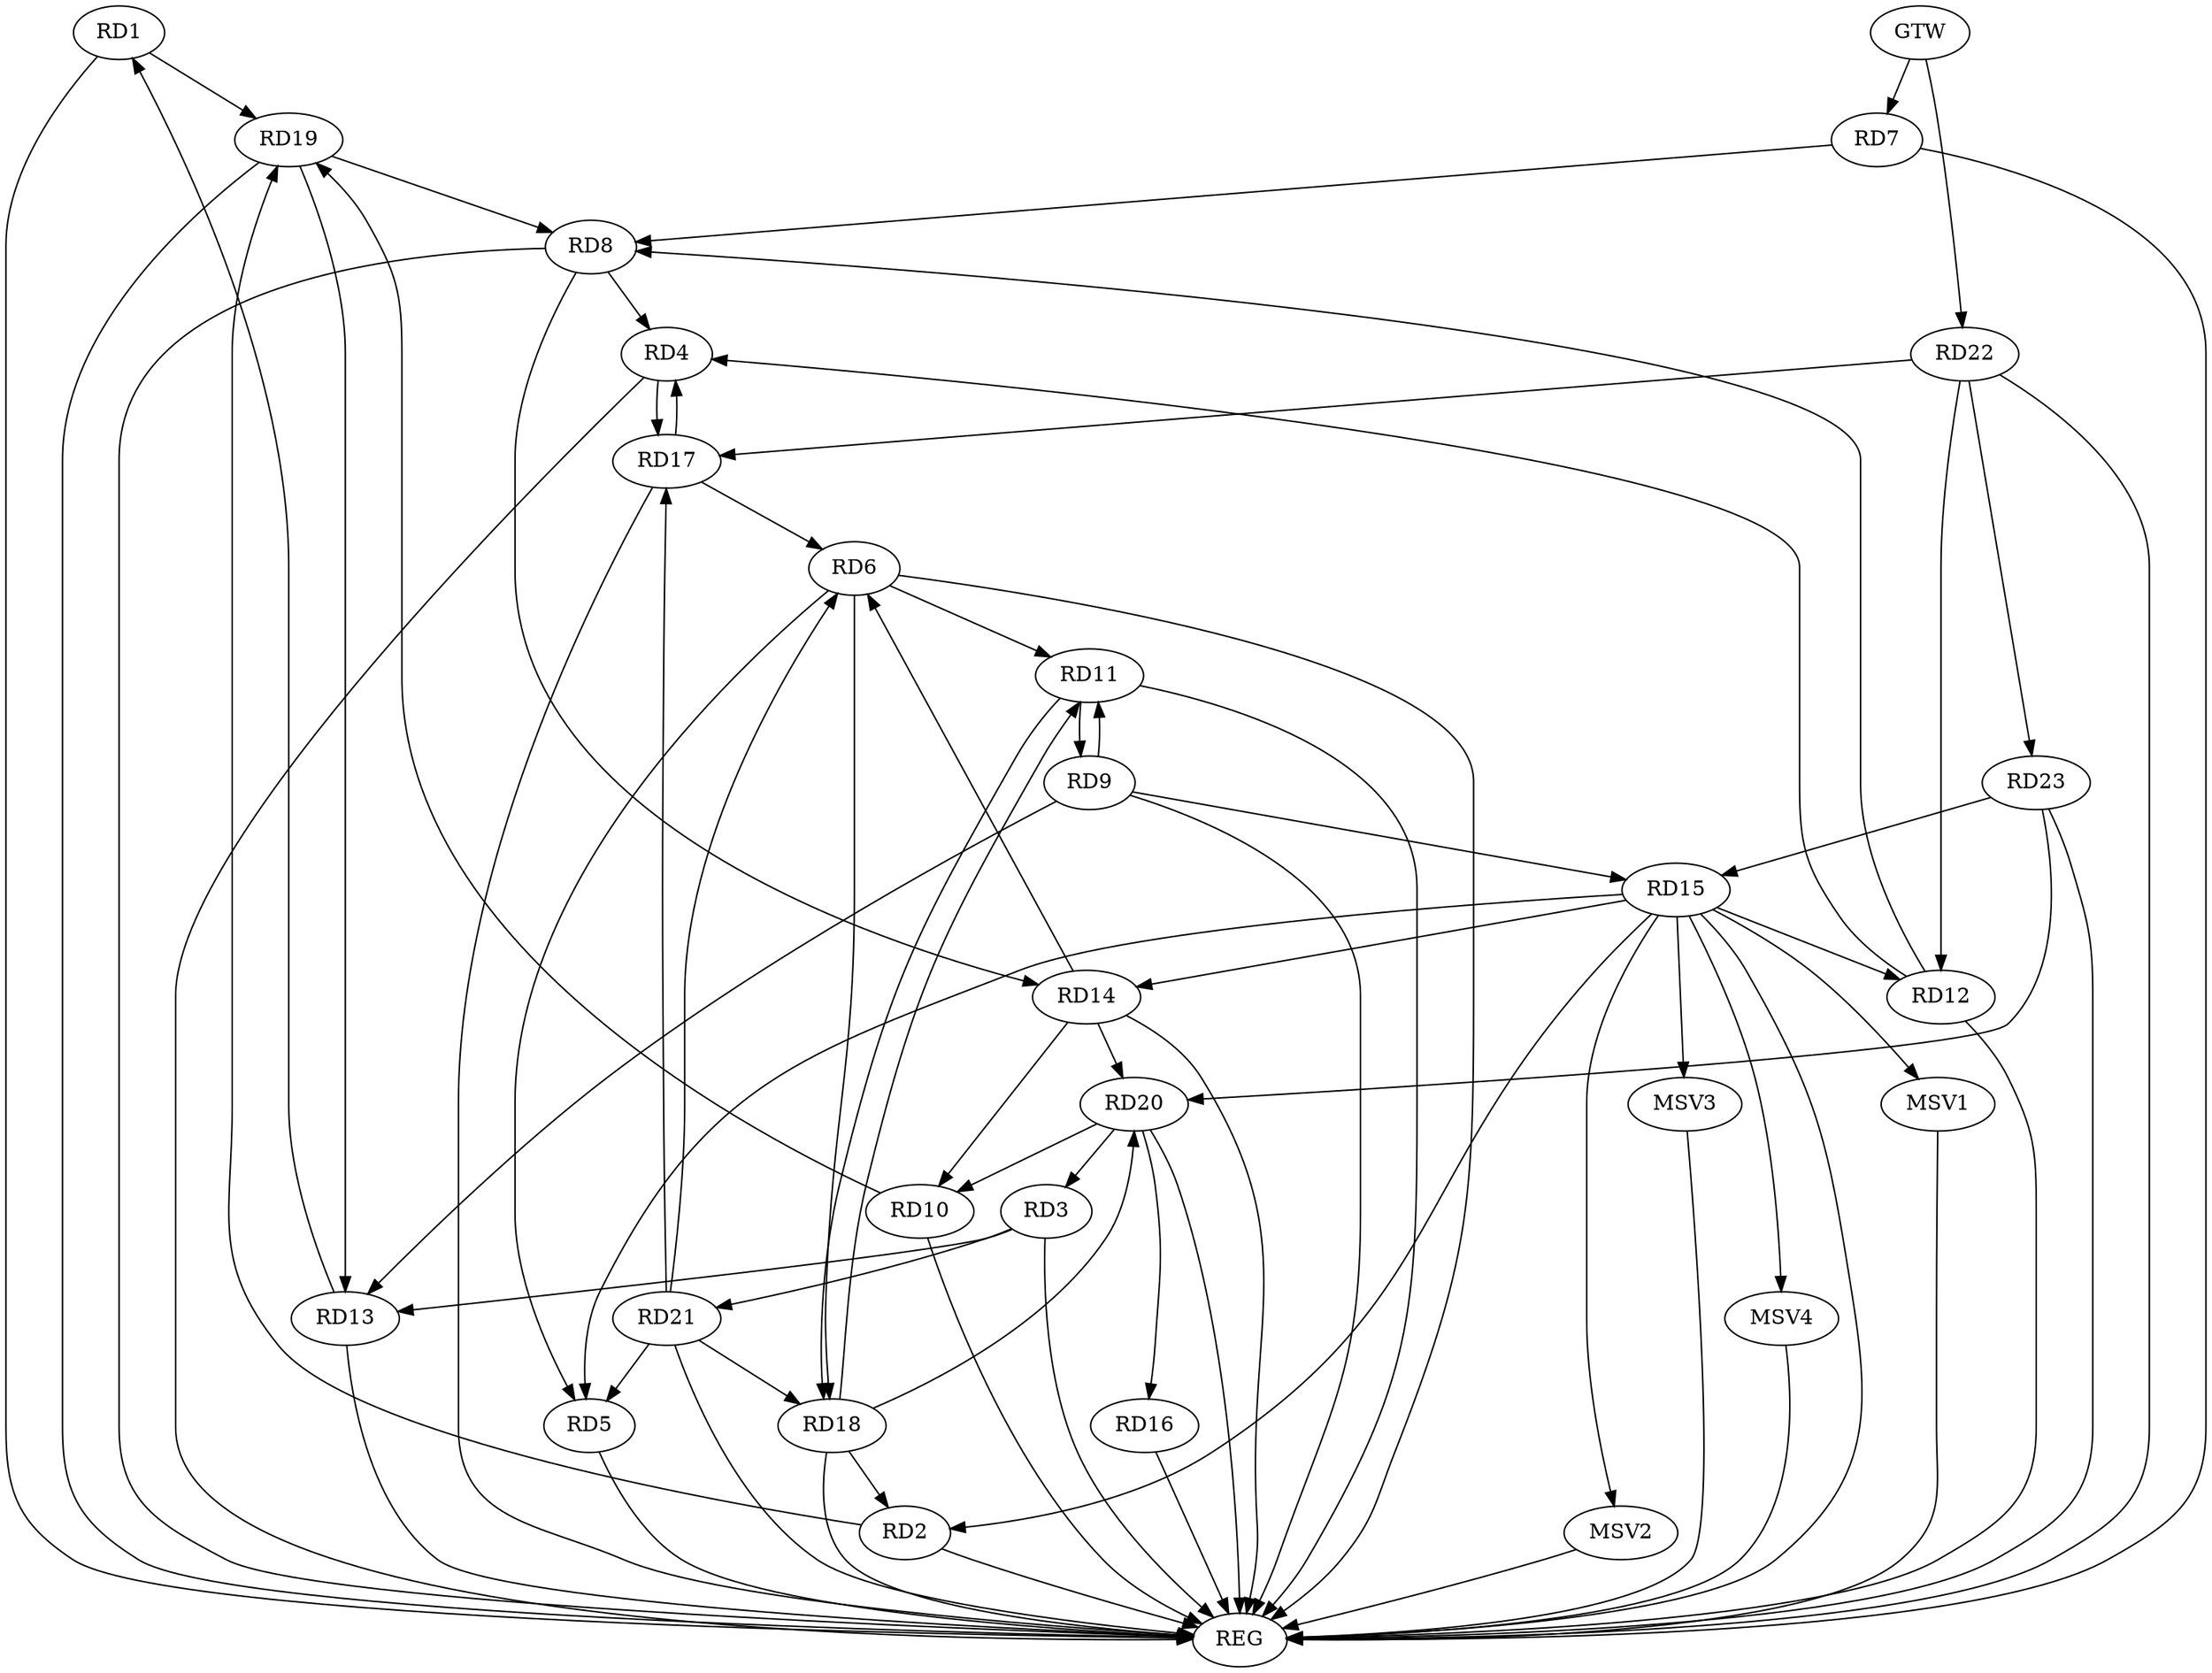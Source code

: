 strict digraph G {
  RD1 [ label="RD1" ];
  RD2 [ label="RD2" ];
  RD3 [ label="RD3" ];
  RD4 [ label="RD4" ];
  RD5 [ label="RD5" ];
  RD6 [ label="RD6" ];
  RD7 [ label="RD7" ];
  RD8 [ label="RD8" ];
  RD9 [ label="RD9" ];
  RD10 [ label="RD10" ];
  RD11 [ label="RD11" ];
  RD12 [ label="RD12" ];
  RD13 [ label="RD13" ];
  RD14 [ label="RD14" ];
  RD15 [ label="RD15" ];
  RD16 [ label="RD16" ];
  RD17 [ label="RD17" ];
  RD18 [ label="RD18" ];
  RD19 [ label="RD19" ];
  RD20 [ label="RD20" ];
  RD21 [ label="RD21" ];
  RD22 [ label="RD22" ];
  RD23 [ label="RD23" ];
  GTW [ label="GTW" ];
  REG [ label="REG" ];
  MSV1 [ label="MSV1" ];
  MSV2 [ label="MSV2" ];
  MSV3 [ label="MSV3" ];
  MSV4 [ label="MSV4" ];
  RD13 -> RD1;
  RD1 -> RD19;
  RD15 -> RD2;
  RD18 -> RD2;
  RD2 -> RD19;
  RD3 -> RD13;
  RD20 -> RD3;
  RD3 -> RD21;
  RD8 -> RD4;
  RD12 -> RD4;
  RD4 -> RD17;
  RD17 -> RD4;
  RD6 -> RD5;
  RD15 -> RD5;
  RD21 -> RD5;
  RD6 -> RD11;
  RD14 -> RD6;
  RD17 -> RD6;
  RD6 -> RD18;
  RD21 -> RD6;
  RD7 -> RD8;
  RD12 -> RD8;
  RD8 -> RD14;
  RD19 -> RD8;
  RD9 -> RD11;
  RD11 -> RD9;
  RD9 -> RD13;
  RD9 -> RD15;
  RD14 -> RD10;
  RD10 -> RD19;
  RD20 -> RD10;
  RD11 -> RD18;
  RD18 -> RD11;
  RD15 -> RD12;
  RD22 -> RD12;
  RD19 -> RD13;
  RD15 -> RD14;
  RD14 -> RD20;
  RD23 -> RD15;
  RD20 -> RD16;
  RD21 -> RD17;
  RD22 -> RD17;
  RD18 -> RD20;
  RD21 -> RD18;
  RD23 -> RD20;
  RD22 -> RD23;
  GTW -> RD7;
  GTW -> RD22;
  RD1 -> REG;
  RD2 -> REG;
  RD3 -> REG;
  RD4 -> REG;
  RD5 -> REG;
  RD6 -> REG;
  RD7 -> REG;
  RD8 -> REG;
  RD9 -> REG;
  RD10 -> REG;
  RD11 -> REG;
  RD12 -> REG;
  RD13 -> REG;
  RD14 -> REG;
  RD15 -> REG;
  RD16 -> REG;
  RD17 -> REG;
  RD18 -> REG;
  RD19 -> REG;
  RD20 -> REG;
  RD21 -> REG;
  RD22 -> REG;
  RD23 -> REG;
  RD15 -> MSV1;
  RD15 -> MSV2;
  MSV1 -> REG;
  MSV2 -> REG;
  RD15 -> MSV3;
  MSV3 -> REG;
  RD15 -> MSV4;
  MSV4 -> REG;
}
